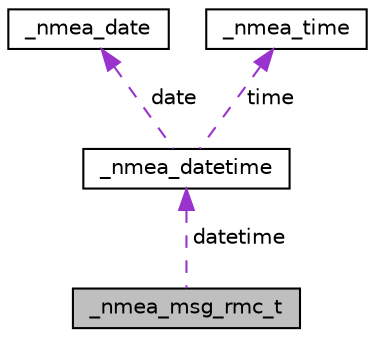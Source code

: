 digraph "_nmea_msg_rmc_t"
{
 // LATEX_PDF_SIZE
  edge [fontname="Helvetica",fontsize="10",labelfontname="Helvetica",labelfontsize="10"];
  node [fontname="Helvetica",fontsize="10",shape=record];
  Node1 [label="_nmea_msg_rmc_t",height=0.2,width=0.4,color="black", fillcolor="grey75", style="filled", fontcolor="black",tooltip="NMEA RMC sentence data structure."];
  Node2 -> Node1 [dir="back",color="darkorchid3",fontsize="10",style="dashed",label=" datetime" ,fontname="Helvetica"];
  Node2 [label="_nmea_datetime",height=0.2,width=0.4,color="black", fillcolor="white", style="filled",URL="$struct__nmea__datetime.html",tooltip="Datetime structure."];
  Node3 -> Node2 [dir="back",color="darkorchid3",fontsize="10",style="dashed",label=" date" ,fontname="Helvetica"];
  Node3 [label="_nmea_date",height=0.2,width=0.4,color="black", fillcolor="white", style="filled",URL="$struct__nmea__date.html",tooltip="Date structure."];
  Node4 -> Node2 [dir="back",color="darkorchid3",fontsize="10",style="dashed",label=" time" ,fontname="Helvetica"];
  Node4 [label="_nmea_time",height=0.2,width=0.4,color="black", fillcolor="white", style="filled",URL="$struct__nmea__time.html",tooltip="Time structure."];
}
